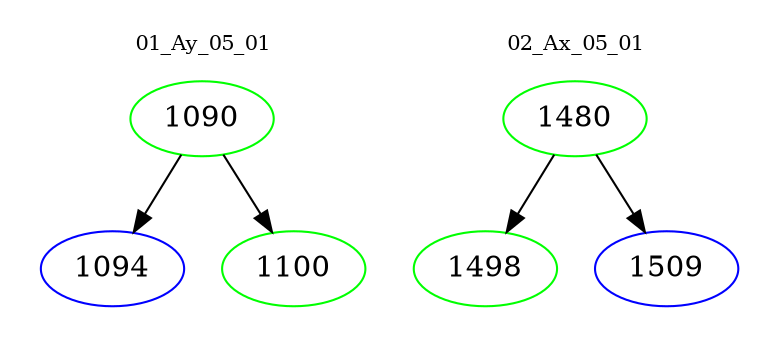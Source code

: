 digraph{
subgraph cluster_0 {
color = white
label = "01_Ay_05_01";
fontsize=10;
T0_1090 [label="1090", color="green"]
T0_1090 -> T0_1094 [color="black"]
T0_1094 [label="1094", color="blue"]
T0_1090 -> T0_1100 [color="black"]
T0_1100 [label="1100", color="green"]
}
subgraph cluster_1 {
color = white
label = "02_Ax_05_01";
fontsize=10;
T1_1480 [label="1480", color="green"]
T1_1480 -> T1_1498 [color="black"]
T1_1498 [label="1498", color="green"]
T1_1480 -> T1_1509 [color="black"]
T1_1509 [label="1509", color="blue"]
}
}
